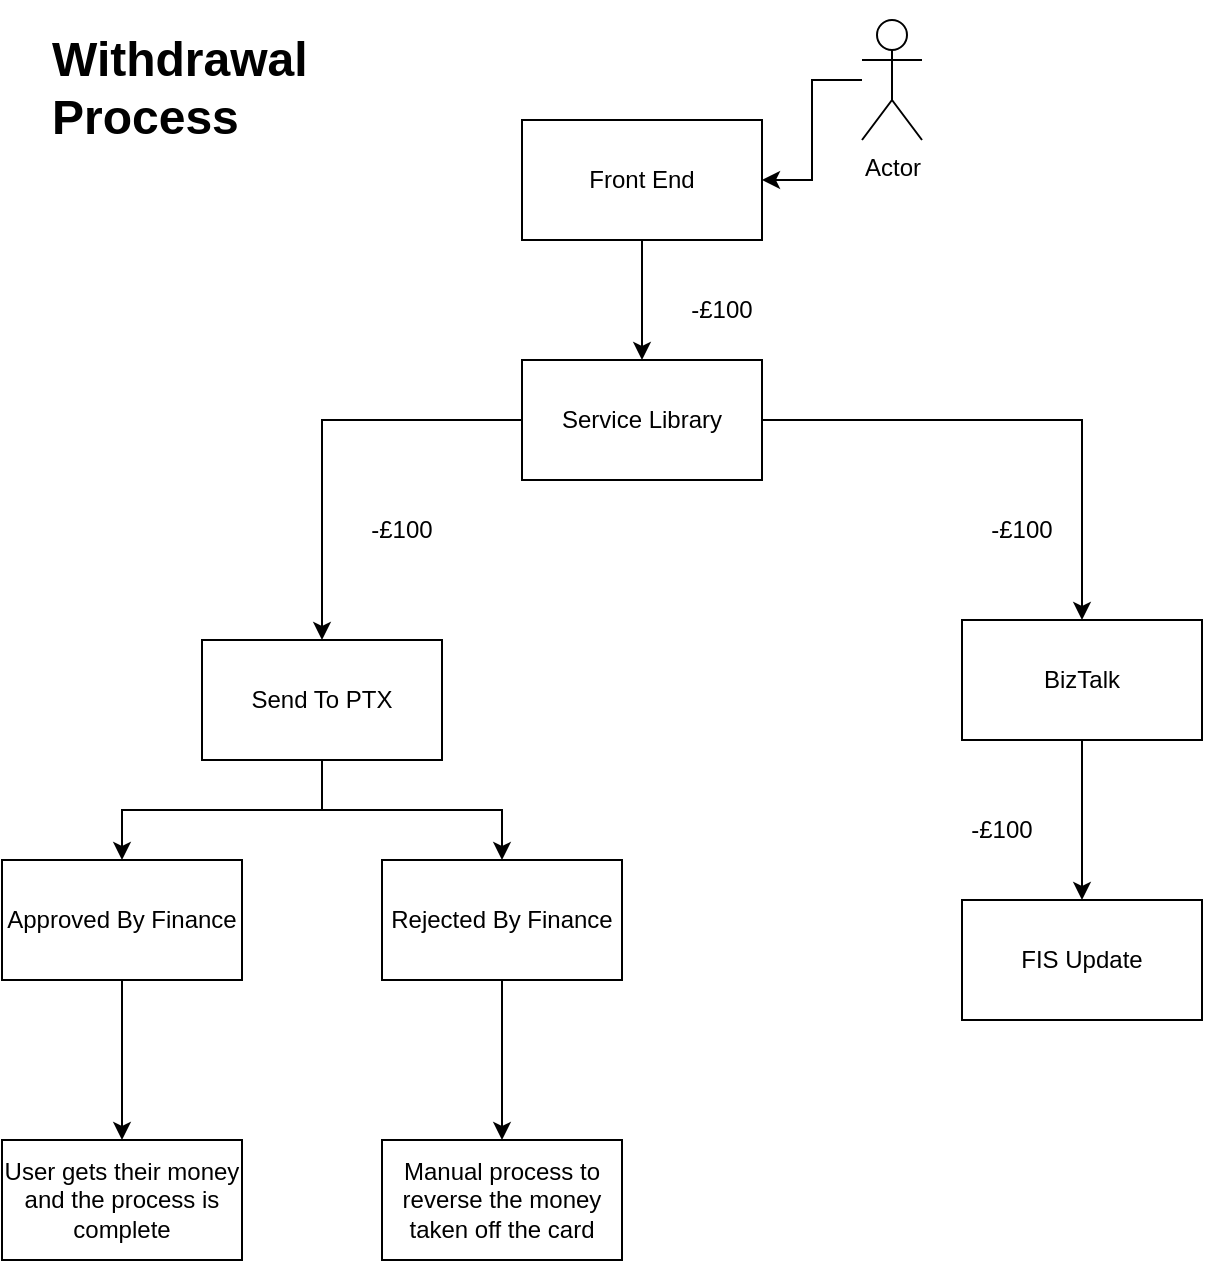<mxfile version="21.7.2" type="github">
  <diagram name="Page-1" id="a_P2lWS2gInkUdD_iHsD">
    <mxGraphModel dx="1434" dy="790" grid="1" gridSize="10" guides="1" tooltips="1" connect="1" arrows="1" fold="1" page="1" pageScale="1" pageWidth="827" pageHeight="1169" math="0" shadow="0">
      <root>
        <mxCell id="0" />
        <mxCell id="1" parent="0" />
        <mxCell id="Wq5x8UkP35FSF27K5X08-7" value="" style="edgeStyle=orthogonalEdgeStyle;rounded=0;orthogonalLoop=1;jettySize=auto;html=1;" parent="1" source="Wq5x8UkP35FSF27K5X08-3" target="Wq5x8UkP35FSF27K5X08-4" edge="1">
          <mxGeometry relative="1" as="geometry" />
        </mxCell>
        <mxCell id="Wq5x8UkP35FSF27K5X08-3" value="Front End" style="rounded=0;whiteSpace=wrap;html=1;" parent="1" vertex="1">
          <mxGeometry x="270" y="70" width="120" height="60" as="geometry" />
        </mxCell>
        <mxCell id="Wq5x8UkP35FSF27K5X08-9" value="" style="edgeStyle=orthogonalEdgeStyle;rounded=0;orthogonalLoop=1;jettySize=auto;html=1;" parent="1" source="Wq5x8UkP35FSF27K5X08-4" target="Wq5x8UkP35FSF27K5X08-8" edge="1">
          <mxGeometry relative="1" as="geometry" />
        </mxCell>
        <mxCell id="Wq5x8UkP35FSF27K5X08-11" value="" style="edgeStyle=orthogonalEdgeStyle;rounded=0;orthogonalLoop=1;jettySize=auto;html=1;" parent="1" source="Wq5x8UkP35FSF27K5X08-4" target="Wq5x8UkP35FSF27K5X08-10" edge="1">
          <mxGeometry relative="1" as="geometry" />
        </mxCell>
        <mxCell id="Wq5x8UkP35FSF27K5X08-4" value="Service Library" style="rounded=0;whiteSpace=wrap;html=1;" parent="1" vertex="1">
          <mxGeometry x="270" y="190" width="120" height="60" as="geometry" />
        </mxCell>
        <mxCell id="Wq5x8UkP35FSF27K5X08-6" value="" style="edgeStyle=orthogonalEdgeStyle;rounded=0;orthogonalLoop=1;jettySize=auto;html=1;" parent="1" source="Wq5x8UkP35FSF27K5X08-5" target="Wq5x8UkP35FSF27K5X08-3" edge="1">
          <mxGeometry relative="1" as="geometry" />
        </mxCell>
        <mxCell id="Wq5x8UkP35FSF27K5X08-5" value="Actor" style="shape=umlActor;verticalLabelPosition=bottom;verticalAlign=top;html=1;outlineConnect=0;" parent="1" vertex="1">
          <mxGeometry x="440" y="20" width="30" height="60" as="geometry" />
        </mxCell>
        <mxCell id="Wq5x8UkP35FSF27K5X08-13" value="" style="edgeStyle=orthogonalEdgeStyle;rounded=0;orthogonalLoop=1;jettySize=auto;html=1;" parent="1" source="Wq5x8UkP35FSF27K5X08-8" target="Wq5x8UkP35FSF27K5X08-12" edge="1">
          <mxGeometry relative="1" as="geometry" />
        </mxCell>
        <mxCell id="Wq5x8UkP35FSF27K5X08-15" value="" style="edgeStyle=orthogonalEdgeStyle;rounded=0;orthogonalLoop=1;jettySize=auto;html=1;" parent="1" source="Wq5x8UkP35FSF27K5X08-8" target="Wq5x8UkP35FSF27K5X08-14" edge="1">
          <mxGeometry relative="1" as="geometry" />
        </mxCell>
        <mxCell id="Wq5x8UkP35FSF27K5X08-8" value="Send To PTX" style="whiteSpace=wrap;html=1;rounded=0;" parent="1" vertex="1">
          <mxGeometry x="110" y="330" width="120" height="60" as="geometry" />
        </mxCell>
        <mxCell id="cASJa9247TysYdl5Nniw-7" value="" style="edgeStyle=orthogonalEdgeStyle;rounded=0;orthogonalLoop=1;jettySize=auto;html=1;" edge="1" parent="1" source="Wq5x8UkP35FSF27K5X08-10" target="cASJa9247TysYdl5Nniw-6">
          <mxGeometry relative="1" as="geometry" />
        </mxCell>
        <mxCell id="Wq5x8UkP35FSF27K5X08-10" value="BizTalk" style="whiteSpace=wrap;html=1;rounded=0;" parent="1" vertex="1">
          <mxGeometry x="490" y="320" width="120" height="60" as="geometry" />
        </mxCell>
        <mxCell id="cASJa9247TysYdl5Nniw-5" value="" style="edgeStyle=orthogonalEdgeStyle;rounded=0;orthogonalLoop=1;jettySize=auto;html=1;" edge="1" parent="1" source="Wq5x8UkP35FSF27K5X08-12" target="cASJa9247TysYdl5Nniw-4">
          <mxGeometry relative="1" as="geometry" />
        </mxCell>
        <mxCell id="Wq5x8UkP35FSF27K5X08-12" value="Approved By Finance" style="whiteSpace=wrap;html=1;rounded=0;" parent="1" vertex="1">
          <mxGeometry x="10" y="440" width="120" height="60" as="geometry" />
        </mxCell>
        <mxCell id="cASJa9247TysYdl5Nniw-3" value="" style="edgeStyle=orthogonalEdgeStyle;rounded=0;orthogonalLoop=1;jettySize=auto;html=1;" edge="1" parent="1" source="Wq5x8UkP35FSF27K5X08-14" target="cASJa9247TysYdl5Nniw-2">
          <mxGeometry relative="1" as="geometry" />
        </mxCell>
        <mxCell id="Wq5x8UkP35FSF27K5X08-14" value="Rejected By Finance&lt;br&gt;" style="whiteSpace=wrap;html=1;rounded=0;" parent="1" vertex="1">
          <mxGeometry x="200" y="440" width="120" height="60" as="geometry" />
        </mxCell>
        <mxCell id="Wq5x8UkP35FSF27K5X08-16" value="-£100" style="text;html=1;strokeColor=none;fillColor=none;align=center;verticalAlign=middle;whiteSpace=wrap;rounded=0;" parent="1" vertex="1">
          <mxGeometry x="340" y="150" width="60" height="30" as="geometry" />
        </mxCell>
        <mxCell id="Wq5x8UkP35FSF27K5X08-17" value="-£100" style="text;html=1;strokeColor=none;fillColor=none;align=center;verticalAlign=middle;whiteSpace=wrap;rounded=0;" parent="1" vertex="1">
          <mxGeometry x="180" y="260" width="60" height="30" as="geometry" />
        </mxCell>
        <mxCell id="Wq5x8UkP35FSF27K5X08-18" value="-£100" style="text;html=1;strokeColor=none;fillColor=none;align=center;verticalAlign=middle;whiteSpace=wrap;rounded=0;" parent="1" vertex="1">
          <mxGeometry x="490" y="260" width="60" height="30" as="geometry" />
        </mxCell>
        <mxCell id="Wq5x8UkP35FSF27K5X08-19" value="&lt;h1&gt;Withdrawal Process&lt;/h1&gt;" style="text;html=1;strokeColor=none;fillColor=none;spacing=5;spacingTop=-20;whiteSpace=wrap;overflow=hidden;rounded=0;" parent="1" vertex="1">
          <mxGeometry x="30" y="20" width="190" height="60" as="geometry" />
        </mxCell>
        <mxCell id="cASJa9247TysYdl5Nniw-2" value="Manual process to reverse the money taken off the card" style="rounded=0;whiteSpace=wrap;html=1;" vertex="1" parent="1">
          <mxGeometry x="200" y="580" width="120" height="60" as="geometry" />
        </mxCell>
        <mxCell id="cASJa9247TysYdl5Nniw-4" value="User gets their money and the process is complete" style="whiteSpace=wrap;html=1;rounded=0;" vertex="1" parent="1">
          <mxGeometry x="10" y="580" width="120" height="60" as="geometry" />
        </mxCell>
        <mxCell id="cASJa9247TysYdl5Nniw-6" value="FIS Update" style="whiteSpace=wrap;html=1;rounded=0;" vertex="1" parent="1">
          <mxGeometry x="490" y="460" width="120" height="60" as="geometry" />
        </mxCell>
        <mxCell id="cASJa9247TysYdl5Nniw-8" value="-£100" style="text;html=1;strokeColor=none;fillColor=none;align=center;verticalAlign=middle;whiteSpace=wrap;rounded=0;" vertex="1" parent="1">
          <mxGeometry x="480" y="410" width="60" height="30" as="geometry" />
        </mxCell>
      </root>
    </mxGraphModel>
  </diagram>
</mxfile>
